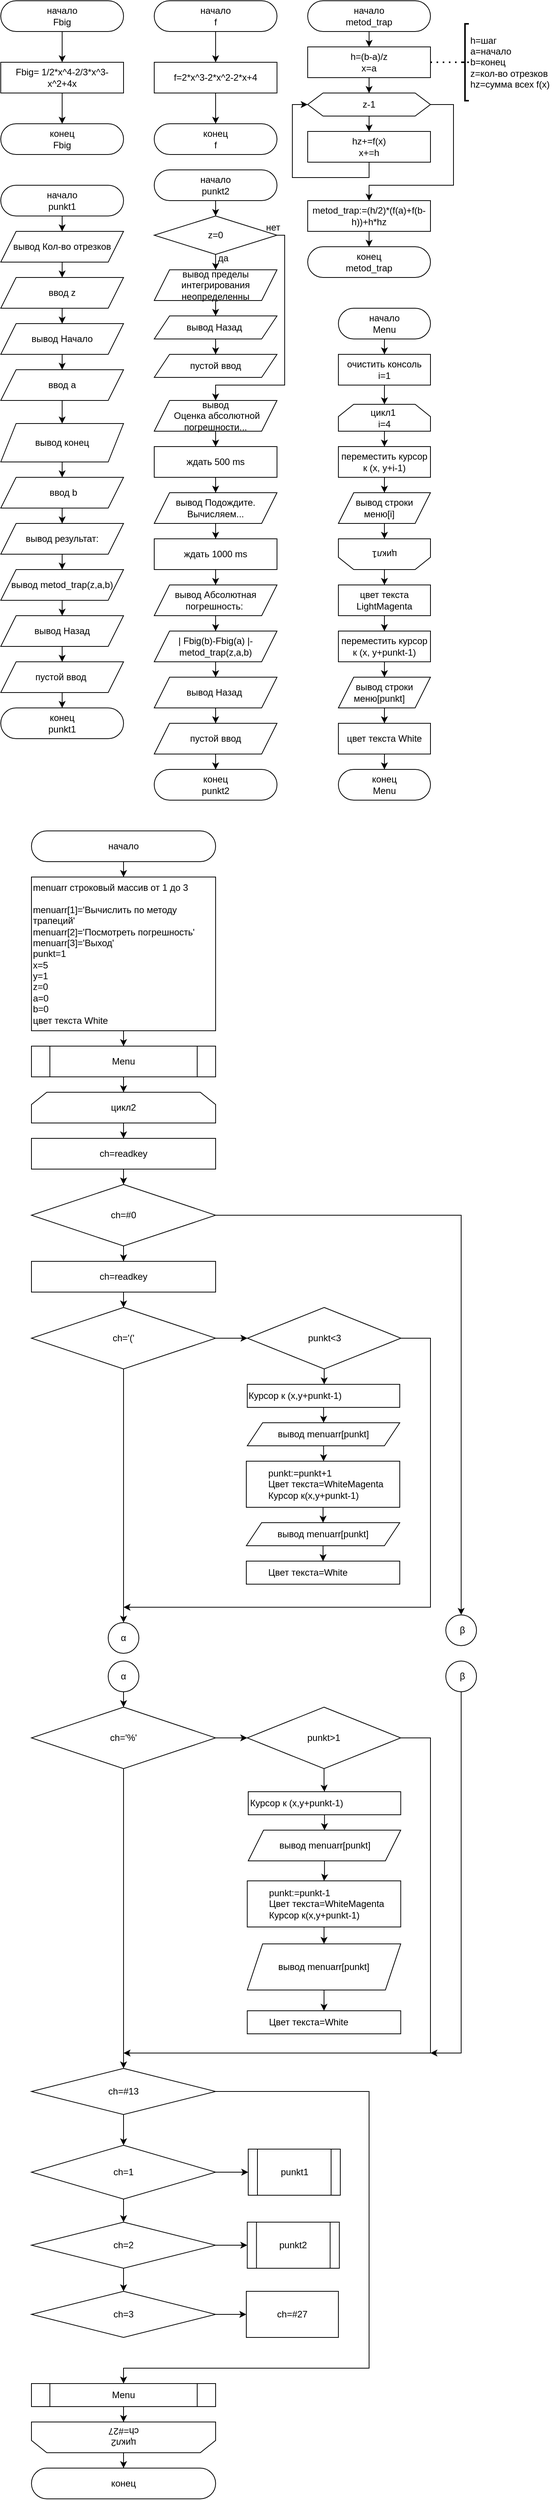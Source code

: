<mxfile version="22.1.9" type="device">
  <diagram id="5joPlITXoMRXsGrRt82s" name="Page-1">
    <mxGraphModel dx="1032" dy="501" grid="1" gridSize="10" guides="1" tooltips="1" connect="1" arrows="1" fold="1" page="1" pageScale="1" pageWidth="850" pageHeight="1100" math="0" shadow="0">
      <root>
        <mxCell id="0" />
        <mxCell id="1" parent="0" />
        <mxCell id="8xKwxqzBxXY3_iGgzqPq-1" value="конец&lt;br&gt;Fbig" style="rounded=1;whiteSpace=wrap;html=1;arcSize=50;" parent="1" vertex="1">
          <mxGeometry x="40" y="200" width="160" height="40" as="geometry" />
        </mxCell>
        <mxCell id="8xKwxqzBxXY3_iGgzqPq-7" style="edgeStyle=orthogonalEdgeStyle;rounded=0;orthogonalLoop=1;jettySize=auto;html=1;" parent="1" source="8xKwxqzBxXY3_iGgzqPq-2" target="8xKwxqzBxXY3_iGgzqPq-3" edge="1">
          <mxGeometry relative="1" as="geometry" />
        </mxCell>
        <mxCell id="8xKwxqzBxXY3_iGgzqPq-2" value="начало&lt;br&gt;Fbig" style="rounded=1;whiteSpace=wrap;html=1;arcSize=50;" parent="1" vertex="1">
          <mxGeometry x="40" y="40" width="160" height="40" as="geometry" />
        </mxCell>
        <mxCell id="8xKwxqzBxXY3_iGgzqPq-8" style="edgeStyle=orthogonalEdgeStyle;rounded=0;orthogonalLoop=1;jettySize=auto;html=1;" parent="1" source="8xKwxqzBxXY3_iGgzqPq-3" target="8xKwxqzBxXY3_iGgzqPq-1" edge="1">
          <mxGeometry relative="1" as="geometry" />
        </mxCell>
        <mxCell id="8xKwxqzBxXY3_iGgzqPq-3" value="Fbig= 1/2*х^4-2/3*x^3-x^2+4x" style="rounded=0;whiteSpace=wrap;html=1;" parent="1" vertex="1">
          <mxGeometry x="40" y="120" width="160" height="40" as="geometry" />
        </mxCell>
        <mxCell id="8xKwxqzBxXY3_iGgzqPq-4" value="конец&lt;br&gt;f" style="rounded=1;whiteSpace=wrap;html=1;arcSize=50;" parent="1" vertex="1">
          <mxGeometry x="240" y="200" width="160" height="40" as="geometry" />
        </mxCell>
        <mxCell id="8xKwxqzBxXY3_iGgzqPq-9" style="edgeStyle=orthogonalEdgeStyle;rounded=0;orthogonalLoop=1;jettySize=auto;html=1;" parent="1" source="8xKwxqzBxXY3_iGgzqPq-5" target="8xKwxqzBxXY3_iGgzqPq-6" edge="1">
          <mxGeometry relative="1" as="geometry" />
        </mxCell>
        <mxCell id="8xKwxqzBxXY3_iGgzqPq-5" value="начало&lt;br&gt;f" style="rounded=1;whiteSpace=wrap;html=1;arcSize=50;" parent="1" vertex="1">
          <mxGeometry x="240" y="40" width="160" height="40" as="geometry" />
        </mxCell>
        <mxCell id="8xKwxqzBxXY3_iGgzqPq-10" style="edgeStyle=orthogonalEdgeStyle;rounded=0;orthogonalLoop=1;jettySize=auto;html=1;" parent="1" source="8xKwxqzBxXY3_iGgzqPq-6" target="8xKwxqzBxXY3_iGgzqPq-4" edge="1">
          <mxGeometry relative="1" as="geometry" />
        </mxCell>
        <mxCell id="8xKwxqzBxXY3_iGgzqPq-6" value="f=2*x^3-2*x^2-2*x+4" style="rounded=0;whiteSpace=wrap;html=1;" parent="1" vertex="1">
          <mxGeometry x="240" y="120" width="160" height="40" as="geometry" />
        </mxCell>
        <mxCell id="8xKwxqzBxXY3_iGgzqPq-11" value="конец&lt;br&gt;metod_trap" style="rounded=1;whiteSpace=wrap;html=1;arcSize=50;" parent="1" vertex="1">
          <mxGeometry x="440" y="360" width="160" height="40" as="geometry" />
        </mxCell>
        <mxCell id="8xKwxqzBxXY3_iGgzqPq-26" style="edgeStyle=orthogonalEdgeStyle;rounded=0;orthogonalLoop=1;jettySize=auto;html=1;entryX=0.5;entryY=0;entryDx=0;entryDy=0;" parent="1" source="8xKwxqzBxXY3_iGgzqPq-13" target="8xKwxqzBxXY3_iGgzqPq-19" edge="1">
          <mxGeometry relative="1" as="geometry" />
        </mxCell>
        <mxCell id="8xKwxqzBxXY3_iGgzqPq-13" value="начало&lt;br&gt;metod_trap" style="rounded=1;whiteSpace=wrap;html=1;arcSize=50;" parent="1" vertex="1">
          <mxGeometry x="440" y="40" width="160" height="40" as="geometry" />
        </mxCell>
        <mxCell id="8xKwxqzBxXY3_iGgzqPq-24" style="edgeStyle=orthogonalEdgeStyle;rounded=0;orthogonalLoop=1;jettySize=auto;html=1;" parent="1" source="8xKwxqzBxXY3_iGgzqPq-16" target="8xKwxqzBxXY3_iGgzqPq-11" edge="1">
          <mxGeometry relative="1" as="geometry" />
        </mxCell>
        <mxCell id="8xKwxqzBxXY3_iGgzqPq-16" value="metod_trap:=(h/2)*(f(a)+f(b-h))+h*hz" style="rounded=0;whiteSpace=wrap;html=1;" parent="1" vertex="1">
          <mxGeometry x="440" y="300" width="160" height="40" as="geometry" />
        </mxCell>
        <mxCell id="8xKwxqzBxXY3_iGgzqPq-20" style="edgeStyle=orthogonalEdgeStyle;rounded=0;orthogonalLoop=1;jettySize=auto;html=1;entryX=0.5;entryY=0;entryDx=0;entryDy=0;" parent="1" source="8xKwxqzBxXY3_iGgzqPq-17" target="8xKwxqzBxXY3_iGgzqPq-18" edge="1">
          <mxGeometry relative="1" as="geometry" />
        </mxCell>
        <mxCell id="8xKwxqzBxXY3_iGgzqPq-17" value="z-1" style="shape=hexagon;perimeter=hexagonPerimeter2;whiteSpace=wrap;html=1;fixedSize=1;" parent="1" vertex="1">
          <mxGeometry x="440" y="160" width="160" height="30" as="geometry" />
        </mxCell>
        <mxCell id="8xKwxqzBxXY3_iGgzqPq-21" style="edgeStyle=orthogonalEdgeStyle;rounded=0;orthogonalLoop=1;jettySize=auto;html=1;exitX=0.5;exitY=1;exitDx=0;exitDy=0;entryX=0;entryY=0.5;entryDx=0;entryDy=0;" parent="1" source="8xKwxqzBxXY3_iGgzqPq-18" target="8xKwxqzBxXY3_iGgzqPq-17" edge="1">
          <mxGeometry relative="1" as="geometry">
            <mxPoint x="400" y="220" as="targetPoint" />
          </mxGeometry>
        </mxCell>
        <mxCell id="8xKwxqzBxXY3_iGgzqPq-18" value="&lt;div&gt;hz+=f(x)&lt;/div&gt;&lt;div&gt;&lt;span style=&quot;background-color: initial;&quot;&gt;x+=h&lt;/span&gt;&lt;/div&gt;" style="rounded=0;whiteSpace=wrap;html=1;" parent="1" vertex="1">
          <mxGeometry x="440" y="210" width="160" height="40" as="geometry" />
        </mxCell>
        <mxCell id="8xKwxqzBxXY3_iGgzqPq-25" style="edgeStyle=orthogonalEdgeStyle;rounded=0;orthogonalLoop=1;jettySize=auto;html=1;entryX=0.5;entryY=0;entryDx=0;entryDy=0;" parent="1" source="8xKwxqzBxXY3_iGgzqPq-19" target="8xKwxqzBxXY3_iGgzqPq-17" edge="1">
          <mxGeometry relative="1" as="geometry" />
        </mxCell>
        <mxCell id="8xKwxqzBxXY3_iGgzqPq-19" value="&lt;div&gt;h=(b-a)/z&lt;/div&gt;&lt;div&gt;&lt;span style=&quot;background-color: initial;&quot;&gt;x=a&lt;/span&gt;&lt;/div&gt;" style="rounded=0;whiteSpace=wrap;html=1;" parent="1" vertex="1">
          <mxGeometry x="440" y="100" width="160" height="40" as="geometry" />
        </mxCell>
        <mxCell id="8xKwxqzBxXY3_iGgzqPq-23" value="" style="endArrow=classic;html=1;rounded=0;exitX=1;exitY=0.5;exitDx=0;exitDy=0;entryX=0.5;entryY=0;entryDx=0;entryDy=0;" parent="1" source="8xKwxqzBxXY3_iGgzqPq-17" target="8xKwxqzBxXY3_iGgzqPq-16" edge="1">
          <mxGeometry width="50" height="50" relative="1" as="geometry">
            <mxPoint x="320" y="270" as="sourcePoint" />
            <mxPoint x="370" y="220" as="targetPoint" />
            <Array as="points">
              <mxPoint x="630" y="175" />
              <mxPoint x="630" y="280" />
              <mxPoint x="520" y="280" />
            </Array>
          </mxGeometry>
        </mxCell>
        <mxCell id="8xKwxqzBxXY3_iGgzqPq-27" value="" style="endArrow=none;dashed=1;html=1;dashPattern=1 3;strokeWidth=2;rounded=0;exitX=1;exitY=0.5;exitDx=0;exitDy=0;" parent="1" source="8xKwxqzBxXY3_iGgzqPq-28" edge="1">
          <mxGeometry width="50" height="50" relative="1" as="geometry">
            <mxPoint x="320" y="270" as="sourcePoint" />
            <mxPoint x="640" y="120" as="targetPoint" />
          </mxGeometry>
        </mxCell>
        <mxCell id="8xKwxqzBxXY3_iGgzqPq-29" value="" style="endArrow=none;dashed=1;html=1;dashPattern=1 3;strokeWidth=2;rounded=0;exitX=1;exitY=0.5;exitDx=0;exitDy=0;" parent="1" source="8xKwxqzBxXY3_iGgzqPq-19" edge="1">
          <mxGeometry width="50" height="50" relative="1" as="geometry">
            <mxPoint x="600" y="120" as="sourcePoint" />
            <mxPoint x="640" y="120" as="targetPoint" />
          </mxGeometry>
        </mxCell>
        <mxCell id="8xKwxqzBxXY3_iGgzqPq-28" value="" style="strokeWidth=2;html=1;shape=mxgraph.flowchart.annotation_2;align=left;labelPosition=right;pointerEvents=1;" parent="1" vertex="1">
          <mxGeometry x="640" y="70" width="10" height="100" as="geometry" />
        </mxCell>
        <mxCell id="8xKwxqzBxXY3_iGgzqPq-30" value="h=шаг&lt;br&gt;a=начало&lt;br&gt;b=конец&lt;br&gt;z=кол-во отрезков&lt;br&gt;hz=сумма всех f(x)" style="text;html=1;strokeColor=none;fillColor=none;align=left;verticalAlign=middle;whiteSpace=wrap;rounded=0;" parent="1" vertex="1">
          <mxGeometry x="650" y="70" width="110" height="100" as="geometry" />
        </mxCell>
        <mxCell id="8xKwxqzBxXY3_iGgzqPq-31" value="конец&lt;br&gt;punkt1" style="rounded=1;whiteSpace=wrap;html=1;arcSize=50;" parent="1" vertex="1">
          <mxGeometry x="40" y="960" width="160" height="40" as="geometry" />
        </mxCell>
        <mxCell id="8xKwxqzBxXY3_iGgzqPq-43" style="edgeStyle=orthogonalEdgeStyle;rounded=0;orthogonalLoop=1;jettySize=auto;html=1;entryX=0.5;entryY=0;entryDx=0;entryDy=0;" parent="1" source="8xKwxqzBxXY3_iGgzqPq-32" target="8xKwxqzBxXY3_iGgzqPq-38" edge="1">
          <mxGeometry relative="1" as="geometry" />
        </mxCell>
        <mxCell id="8xKwxqzBxXY3_iGgzqPq-32" value="начало&lt;br&gt;punkt1" style="rounded=1;whiteSpace=wrap;html=1;arcSize=50;" parent="1" vertex="1">
          <mxGeometry x="40" y="280" width="160" height="40" as="geometry" />
        </mxCell>
        <mxCell id="8xKwxqzBxXY3_iGgzqPq-49" style="edgeStyle=orthogonalEdgeStyle;rounded=0;orthogonalLoop=1;jettySize=auto;html=1;entryX=0.5;entryY=0;entryDx=0;entryDy=0;" parent="1" source="8xKwxqzBxXY3_iGgzqPq-33" target="8xKwxqzBxXY3_iGgzqPq-41" edge="1">
          <mxGeometry relative="1" as="geometry" />
        </mxCell>
        <mxCell id="8xKwxqzBxXY3_iGgzqPq-33" value="&amp;nbsp;ввод b" style="shape=parallelogram;perimeter=parallelogramPerimeter;whiteSpace=wrap;html=1;fixedSize=1;" parent="1" vertex="1">
          <mxGeometry x="40" y="660" width="160" height="40" as="geometry" />
        </mxCell>
        <mxCell id="8xKwxqzBxXY3_iGgzqPq-48" style="edgeStyle=orthogonalEdgeStyle;rounded=0;orthogonalLoop=1;jettySize=auto;html=1;" parent="1" source="8xKwxqzBxXY3_iGgzqPq-34" target="8xKwxqzBxXY3_iGgzqPq-33" edge="1">
          <mxGeometry relative="1" as="geometry" />
        </mxCell>
        <mxCell id="8xKwxqzBxXY3_iGgzqPq-34" value="вывод конец" style="shape=parallelogram;perimeter=parallelogramPerimeter;whiteSpace=wrap;html=1;fixedSize=1;" parent="1" vertex="1">
          <mxGeometry x="40" y="590" width="160" height="50" as="geometry" />
        </mxCell>
        <mxCell id="8xKwxqzBxXY3_iGgzqPq-47" style="edgeStyle=orthogonalEdgeStyle;rounded=0;orthogonalLoop=1;jettySize=auto;html=1;" parent="1" source="8xKwxqzBxXY3_iGgzqPq-35" target="8xKwxqzBxXY3_iGgzqPq-34" edge="1">
          <mxGeometry relative="1" as="geometry" />
        </mxCell>
        <mxCell id="8xKwxqzBxXY3_iGgzqPq-35" value="ввод а" style="shape=parallelogram;perimeter=parallelogramPerimeter;whiteSpace=wrap;html=1;fixedSize=1;" parent="1" vertex="1">
          <mxGeometry x="40" y="520" width="160" height="40" as="geometry" />
        </mxCell>
        <mxCell id="8xKwxqzBxXY3_iGgzqPq-46" style="edgeStyle=orthogonalEdgeStyle;rounded=0;orthogonalLoop=1;jettySize=auto;html=1;entryX=0.5;entryY=0;entryDx=0;entryDy=0;" parent="1" source="8xKwxqzBxXY3_iGgzqPq-36" target="8xKwxqzBxXY3_iGgzqPq-35" edge="1">
          <mxGeometry relative="1" as="geometry" />
        </mxCell>
        <mxCell id="8xKwxqzBxXY3_iGgzqPq-36" value="вывод Начало" style="shape=parallelogram;perimeter=parallelogramPerimeter;whiteSpace=wrap;html=1;fixedSize=1;" parent="1" vertex="1">
          <mxGeometry x="40" y="460" width="160" height="40" as="geometry" />
        </mxCell>
        <mxCell id="8xKwxqzBxXY3_iGgzqPq-45" style="edgeStyle=orthogonalEdgeStyle;rounded=0;orthogonalLoop=1;jettySize=auto;html=1;" parent="1" source="8xKwxqzBxXY3_iGgzqPq-37" target="8xKwxqzBxXY3_iGgzqPq-36" edge="1">
          <mxGeometry relative="1" as="geometry" />
        </mxCell>
        <mxCell id="8xKwxqzBxXY3_iGgzqPq-37" value="ввод z" style="shape=parallelogram;perimeter=parallelogramPerimeter;whiteSpace=wrap;html=1;fixedSize=1;" parent="1" vertex="1">
          <mxGeometry x="40" y="400" width="160" height="40" as="geometry" />
        </mxCell>
        <mxCell id="8xKwxqzBxXY3_iGgzqPq-44" style="edgeStyle=orthogonalEdgeStyle;rounded=0;orthogonalLoop=1;jettySize=auto;html=1;" parent="1" source="8xKwxqzBxXY3_iGgzqPq-38" target="8xKwxqzBxXY3_iGgzqPq-37" edge="1">
          <mxGeometry relative="1" as="geometry" />
        </mxCell>
        <mxCell id="8xKwxqzBxXY3_iGgzqPq-38" value="вывод Кол-во отрезков" style="shape=parallelogram;perimeter=parallelogramPerimeter;whiteSpace=wrap;html=1;fixedSize=1;" parent="1" vertex="1">
          <mxGeometry x="40" y="340" width="160" height="40" as="geometry" />
        </mxCell>
        <mxCell id="8xKwxqzBxXY3_iGgzqPq-52" style="edgeStyle=orthogonalEdgeStyle;rounded=0;orthogonalLoop=1;jettySize=auto;html=1;" parent="1" source="8xKwxqzBxXY3_iGgzqPq-39" target="8xKwxqzBxXY3_iGgzqPq-42" edge="1">
          <mxGeometry relative="1" as="geometry" />
        </mxCell>
        <mxCell id="8xKwxqzBxXY3_iGgzqPq-39" value="вывод Назад" style="shape=parallelogram;perimeter=parallelogramPerimeter;whiteSpace=wrap;html=1;fixedSize=1;" parent="1" vertex="1">
          <mxGeometry x="40" y="840" width="160" height="40" as="geometry" />
        </mxCell>
        <mxCell id="8xKwxqzBxXY3_iGgzqPq-51" style="edgeStyle=orthogonalEdgeStyle;rounded=0;orthogonalLoop=1;jettySize=auto;html=1;entryX=0.5;entryY=0;entryDx=0;entryDy=0;" parent="1" source="8xKwxqzBxXY3_iGgzqPq-40" target="8xKwxqzBxXY3_iGgzqPq-39" edge="1">
          <mxGeometry relative="1" as="geometry" />
        </mxCell>
        <mxCell id="8xKwxqzBxXY3_iGgzqPq-40" value="вывод metod_trap(z,a,b)" style="shape=parallelogram;perimeter=parallelogramPerimeter;whiteSpace=wrap;html=1;fixedSize=1;" parent="1" vertex="1">
          <mxGeometry x="40" y="780" width="160" height="40" as="geometry" />
        </mxCell>
        <mxCell id="8xKwxqzBxXY3_iGgzqPq-50" style="edgeStyle=orthogonalEdgeStyle;rounded=0;orthogonalLoop=1;jettySize=auto;html=1;entryX=0.5;entryY=0;entryDx=0;entryDy=0;" parent="1" source="8xKwxqzBxXY3_iGgzqPq-41" target="8xKwxqzBxXY3_iGgzqPq-40" edge="1">
          <mxGeometry relative="1" as="geometry" />
        </mxCell>
        <mxCell id="8xKwxqzBxXY3_iGgzqPq-41" value="вывод результат:" style="shape=parallelogram;perimeter=parallelogramPerimeter;whiteSpace=wrap;html=1;fixedSize=1;" parent="1" vertex="1">
          <mxGeometry x="40" y="720" width="160" height="40" as="geometry" />
        </mxCell>
        <mxCell id="8xKwxqzBxXY3_iGgzqPq-53" style="edgeStyle=orthogonalEdgeStyle;rounded=0;orthogonalLoop=1;jettySize=auto;html=1;" parent="1" source="8xKwxqzBxXY3_iGgzqPq-42" target="8xKwxqzBxXY3_iGgzqPq-31" edge="1">
          <mxGeometry relative="1" as="geometry" />
        </mxCell>
        <mxCell id="8xKwxqzBxXY3_iGgzqPq-42" value="пустой ввод&amp;nbsp;" style="shape=parallelogram;perimeter=parallelogramPerimeter;whiteSpace=wrap;html=1;fixedSize=1;" parent="1" vertex="1">
          <mxGeometry x="40" y="900" width="160" height="40" as="geometry" />
        </mxCell>
        <mxCell id="8xKwxqzBxXY3_iGgzqPq-54" value="конец&lt;br&gt;punkt2" style="rounded=1;whiteSpace=wrap;html=1;arcSize=50;" parent="1" vertex="1">
          <mxGeometry x="240" y="1040" width="160" height="40" as="geometry" />
        </mxCell>
        <mxCell id="8xKwxqzBxXY3_iGgzqPq-88" style="edgeStyle=orthogonalEdgeStyle;rounded=0;orthogonalLoop=1;jettySize=auto;html=1;entryX=0.5;entryY=0;entryDx=0;entryDy=0;" parent="1" source="8xKwxqzBxXY3_iGgzqPq-56" target="8xKwxqzBxXY3_iGgzqPq-77" edge="1">
          <mxGeometry relative="1" as="geometry" />
        </mxCell>
        <mxCell id="8xKwxqzBxXY3_iGgzqPq-56" value="начало&lt;br&gt;punkt2" style="rounded=1;whiteSpace=wrap;html=1;arcSize=50;" parent="1" vertex="1">
          <mxGeometry x="240" y="260" width="160" height="40" as="geometry" />
        </mxCell>
        <mxCell id="8xKwxqzBxXY3_iGgzqPq-89" style="edgeStyle=orthogonalEdgeStyle;rounded=0;orthogonalLoop=1;jettySize=auto;html=1;" parent="1" source="8xKwxqzBxXY3_iGgzqPq-77" target="8xKwxqzBxXY3_iGgzqPq-78" edge="1">
          <mxGeometry relative="1" as="geometry" />
        </mxCell>
        <mxCell id="8xKwxqzBxXY3_iGgzqPq-77" value="z=0" style="rhombus;whiteSpace=wrap;html=1;" parent="1" vertex="1">
          <mxGeometry x="240" y="320" width="160" height="50" as="geometry" />
        </mxCell>
        <mxCell id="8xKwxqzBxXY3_iGgzqPq-111" style="edgeStyle=orthogonalEdgeStyle;rounded=0;orthogonalLoop=1;jettySize=auto;html=1;entryX=0.5;entryY=0;entryDx=0;entryDy=0;" parent="1" source="8xKwxqzBxXY3_iGgzqPq-78" target="8xKwxqzBxXY3_iGgzqPq-109" edge="1">
          <mxGeometry relative="1" as="geometry" />
        </mxCell>
        <mxCell id="8xKwxqzBxXY3_iGgzqPq-78" value="вывод пределы интегрирования неопределенны" style="shape=parallelogram;perimeter=parallelogramPerimeter;whiteSpace=wrap;html=1;fixedSize=1;" parent="1" vertex="1">
          <mxGeometry x="240" y="390" width="160" height="40" as="geometry" />
        </mxCell>
        <mxCell id="8xKwxqzBxXY3_iGgzqPq-92" value="" style="edgeStyle=orthogonalEdgeStyle;rounded=0;orthogonalLoop=1;jettySize=auto;html=1;" parent="1" source="8xKwxqzBxXY3_iGgzqPq-79" target="8xKwxqzBxXY3_iGgzqPq-82" edge="1">
          <mxGeometry relative="1" as="geometry" />
        </mxCell>
        <mxCell id="8xKwxqzBxXY3_iGgzqPq-79" value="ждать 500 ms" style="rounded=0;whiteSpace=wrap;html=1;" parent="1" vertex="1">
          <mxGeometry x="240" y="620" width="160" height="40" as="geometry" />
        </mxCell>
        <mxCell id="8xKwxqzBxXY3_iGgzqPq-91" style="edgeStyle=orthogonalEdgeStyle;rounded=0;orthogonalLoop=1;jettySize=auto;html=1;entryX=0.5;entryY=0;entryDx=0;entryDy=0;" parent="1" source="8xKwxqzBxXY3_iGgzqPq-80" target="8xKwxqzBxXY3_iGgzqPq-79" edge="1">
          <mxGeometry relative="1" as="geometry" />
        </mxCell>
        <mxCell id="8xKwxqzBxXY3_iGgzqPq-80" value="вывод&lt;br&gt;&amp;nbsp;Оценка абсолютной погрешности..." style="shape=parallelogram;perimeter=parallelogramPerimeter;whiteSpace=wrap;html=1;fixedSize=1;" parent="1" vertex="1">
          <mxGeometry x="240" y="560" width="160" height="40" as="geometry" />
        </mxCell>
        <mxCell id="8xKwxqzBxXY3_iGgzqPq-94" value="" style="edgeStyle=orthogonalEdgeStyle;rounded=0;orthogonalLoop=1;jettySize=auto;html=1;" parent="1" source="8xKwxqzBxXY3_iGgzqPq-81" target="8xKwxqzBxXY3_iGgzqPq-83" edge="1">
          <mxGeometry relative="1" as="geometry" />
        </mxCell>
        <mxCell id="8xKwxqzBxXY3_iGgzqPq-81" value="ждать 1000 ms" style="rounded=0;whiteSpace=wrap;html=1;" parent="1" vertex="1">
          <mxGeometry x="240" y="740" width="160" height="40" as="geometry" />
        </mxCell>
        <mxCell id="8xKwxqzBxXY3_iGgzqPq-93" style="edgeStyle=orthogonalEdgeStyle;rounded=0;orthogonalLoop=1;jettySize=auto;html=1;" parent="1" source="8xKwxqzBxXY3_iGgzqPq-82" target="8xKwxqzBxXY3_iGgzqPq-81" edge="1">
          <mxGeometry relative="1" as="geometry" />
        </mxCell>
        <mxCell id="8xKwxqzBxXY3_iGgzqPq-82" value="вывод Подождите. Вычисляем..." style="shape=parallelogram;perimeter=parallelogramPerimeter;whiteSpace=wrap;html=1;fixedSize=1;" parent="1" vertex="1">
          <mxGeometry x="240" y="680" width="160" height="40" as="geometry" />
        </mxCell>
        <mxCell id="8xKwxqzBxXY3_iGgzqPq-95" style="edgeStyle=orthogonalEdgeStyle;rounded=0;orthogonalLoop=1;jettySize=auto;html=1;" parent="1" source="8xKwxqzBxXY3_iGgzqPq-83" target="8xKwxqzBxXY3_iGgzqPq-84" edge="1">
          <mxGeometry relative="1" as="geometry" />
        </mxCell>
        <mxCell id="8xKwxqzBxXY3_iGgzqPq-83" value="вывод Абсолютная погрешность:&amp;nbsp;" style="shape=parallelogram;perimeter=parallelogramPerimeter;whiteSpace=wrap;html=1;fixedSize=1;" parent="1" vertex="1">
          <mxGeometry x="240" y="800" width="160" height="40" as="geometry" />
        </mxCell>
        <mxCell id="8xKwxqzBxXY3_iGgzqPq-96" value="" style="edgeStyle=orthogonalEdgeStyle;rounded=0;orthogonalLoop=1;jettySize=auto;html=1;" parent="1" source="8xKwxqzBxXY3_iGgzqPq-84" target="8xKwxqzBxXY3_iGgzqPq-85" edge="1">
          <mxGeometry relative="1" as="geometry" />
        </mxCell>
        <mxCell id="8xKwxqzBxXY3_iGgzqPq-84" value="| Fbig(b)-Fbig(a) |-metod_trap(z,a,b)" style="shape=parallelogram;perimeter=parallelogramPerimeter;whiteSpace=wrap;html=1;fixedSize=1;" parent="1" vertex="1">
          <mxGeometry x="240" y="860" width="160" height="40" as="geometry" />
        </mxCell>
        <mxCell id="8xKwxqzBxXY3_iGgzqPq-97" value="" style="edgeStyle=orthogonalEdgeStyle;rounded=0;orthogonalLoop=1;jettySize=auto;html=1;" parent="1" source="8xKwxqzBxXY3_iGgzqPq-85" target="8xKwxqzBxXY3_iGgzqPq-87" edge="1">
          <mxGeometry relative="1" as="geometry" />
        </mxCell>
        <mxCell id="8xKwxqzBxXY3_iGgzqPq-85" value="вывод Назад&amp;nbsp;" style="shape=parallelogram;perimeter=parallelogramPerimeter;whiteSpace=wrap;html=1;fixedSize=1;" parent="1" vertex="1">
          <mxGeometry x="240" y="920" width="160" height="40" as="geometry" />
        </mxCell>
        <mxCell id="8xKwxqzBxXY3_iGgzqPq-98" value="" style="edgeStyle=orthogonalEdgeStyle;rounded=0;orthogonalLoop=1;jettySize=auto;html=1;" parent="1" source="8xKwxqzBxXY3_iGgzqPq-87" target="8xKwxqzBxXY3_iGgzqPq-54" edge="1">
          <mxGeometry relative="1" as="geometry" />
        </mxCell>
        <mxCell id="8xKwxqzBxXY3_iGgzqPq-87" value="пустой ввод" style="shape=parallelogram;perimeter=parallelogramPerimeter;whiteSpace=wrap;html=1;fixedSize=1;" parent="1" vertex="1">
          <mxGeometry x="240" y="980" width="160" height="40" as="geometry" />
        </mxCell>
        <mxCell id="8xKwxqzBxXY3_iGgzqPq-99" value="" style="endArrow=classic;html=1;rounded=0;exitX=1;exitY=0.5;exitDx=0;exitDy=0;entryX=0.5;entryY=0;entryDx=0;entryDy=0;" parent="1" source="8xKwxqzBxXY3_iGgzqPq-77" target="8xKwxqzBxXY3_iGgzqPq-80" edge="1">
          <mxGeometry width="50" height="50" relative="1" as="geometry">
            <mxPoint x="390" y="460" as="sourcePoint" />
            <mxPoint x="440" y="410" as="targetPoint" />
            <Array as="points">
              <mxPoint x="410" y="345" />
              <mxPoint x="410" y="540" />
              <mxPoint x="320" y="540" />
            </Array>
          </mxGeometry>
        </mxCell>
        <mxCell id="8xKwxqzBxXY3_iGgzqPq-100" value="нет" style="text;html=1;strokeColor=none;fillColor=none;align=center;verticalAlign=middle;whiteSpace=wrap;rounded=0;" parent="1" vertex="1">
          <mxGeometry x="365" y="320" width="60" height="30" as="geometry" />
        </mxCell>
        <mxCell id="8xKwxqzBxXY3_iGgzqPq-101" value="да" style="text;html=1;strokeColor=none;fillColor=none;align=center;verticalAlign=middle;whiteSpace=wrap;rounded=0;" parent="1" vertex="1">
          <mxGeometry x="300" y="360" width="60" height="30" as="geometry" />
        </mxCell>
        <mxCell id="8xKwxqzBxXY3_iGgzqPq-103" value="конец&lt;br&gt;Menu" style="rounded=1;whiteSpace=wrap;html=1;arcSize=50;" parent="1" vertex="1">
          <mxGeometry x="480" y="1040" width="120" height="40" as="geometry" />
        </mxCell>
        <mxCell id="8xKwxqzBxXY3_iGgzqPq-121" value="" style="edgeStyle=orthogonalEdgeStyle;rounded=0;orthogonalLoop=1;jettySize=auto;html=1;" parent="1" source="8xKwxqzBxXY3_iGgzqPq-104" target="8xKwxqzBxXY3_iGgzqPq-105" edge="1">
          <mxGeometry relative="1" as="geometry" />
        </mxCell>
        <mxCell id="8xKwxqzBxXY3_iGgzqPq-104" value="начало&lt;br&gt;Menu" style="rounded=1;whiteSpace=wrap;html=1;arcSize=50;" parent="1" vertex="1">
          <mxGeometry x="480" y="440" width="120" height="40" as="geometry" />
        </mxCell>
        <mxCell id="8xKwxqzBxXY3_iGgzqPq-122" value="" style="edgeStyle=orthogonalEdgeStyle;rounded=0;orthogonalLoop=1;jettySize=auto;html=1;" parent="1" source="8xKwxqzBxXY3_iGgzqPq-105" target="8xKwxqzBxXY3_iGgzqPq-107" edge="1">
          <mxGeometry relative="1" as="geometry" />
        </mxCell>
        <mxCell id="8xKwxqzBxXY3_iGgzqPq-105" value="очистить консоль&lt;br&gt;i=1" style="rounded=0;whiteSpace=wrap;html=1;" parent="1" vertex="1">
          <mxGeometry x="480" y="500" width="120" height="40" as="geometry" />
        </mxCell>
        <mxCell id="8xKwxqzBxXY3_iGgzqPq-126" value="" style="edgeStyle=orthogonalEdgeStyle;rounded=0;orthogonalLoop=1;jettySize=auto;html=1;" parent="1" source="8xKwxqzBxXY3_iGgzqPq-106" target="8xKwxqzBxXY3_iGgzqPq-115" edge="1">
          <mxGeometry relative="1" as="geometry" />
        </mxCell>
        <mxCell id="8xKwxqzBxXY3_iGgzqPq-106" value="цикл1" style="shape=loopLimit;whiteSpace=wrap;html=1;rotation=-180;" parent="1" vertex="1">
          <mxGeometry x="480" y="740" width="120" height="40" as="geometry" />
        </mxCell>
        <mxCell id="8xKwxqzBxXY3_iGgzqPq-123" value="" style="edgeStyle=orthogonalEdgeStyle;rounded=0;orthogonalLoop=1;jettySize=auto;html=1;" parent="1" source="8xKwxqzBxXY3_iGgzqPq-107" target="8xKwxqzBxXY3_iGgzqPq-113" edge="1">
          <mxGeometry relative="1" as="geometry" />
        </mxCell>
        <mxCell id="8xKwxqzBxXY3_iGgzqPq-107" value="цикл1&amp;nbsp;&lt;br&gt;i=4" style="shape=loopLimit;whiteSpace=wrap;html=1;" parent="1" vertex="1">
          <mxGeometry x="480" y="565" width="120" height="35" as="geometry" />
        </mxCell>
        <mxCell id="8xKwxqzBxXY3_iGgzqPq-108" value="" style="edgeStyle=orthogonalEdgeStyle;rounded=0;orthogonalLoop=1;jettySize=auto;html=1;" parent="1" source="8xKwxqzBxXY3_iGgzqPq-109" target="8xKwxqzBxXY3_iGgzqPq-110" edge="1">
          <mxGeometry relative="1" as="geometry" />
        </mxCell>
        <mxCell id="8xKwxqzBxXY3_iGgzqPq-109" value="вывод Назад&amp;nbsp;" style="shape=parallelogram;perimeter=parallelogramPerimeter;whiteSpace=wrap;html=1;fixedSize=1;" parent="1" vertex="1">
          <mxGeometry x="240" y="450" width="160" height="30" as="geometry" />
        </mxCell>
        <mxCell id="8xKwxqzBxXY3_iGgzqPq-110" value="пустой ввод" style="shape=parallelogram;perimeter=parallelogramPerimeter;whiteSpace=wrap;html=1;fixedSize=1;" parent="1" vertex="1">
          <mxGeometry x="240" y="500" width="160" height="30" as="geometry" />
        </mxCell>
        <mxCell id="8xKwxqzBxXY3_iGgzqPq-124" value="" style="edgeStyle=orthogonalEdgeStyle;rounded=0;orthogonalLoop=1;jettySize=auto;html=1;" parent="1" source="8xKwxqzBxXY3_iGgzqPq-113" target="8xKwxqzBxXY3_iGgzqPq-114" edge="1">
          <mxGeometry relative="1" as="geometry" />
        </mxCell>
        <mxCell id="8xKwxqzBxXY3_iGgzqPq-113" value="переместить курсор к (x, y+i-1)" style="rounded=0;whiteSpace=wrap;html=1;" parent="1" vertex="1">
          <mxGeometry x="480" y="620" width="120" height="40" as="geometry" />
        </mxCell>
        <mxCell id="8xKwxqzBxXY3_iGgzqPq-125" value="" style="edgeStyle=orthogonalEdgeStyle;rounded=0;orthogonalLoop=1;jettySize=auto;html=1;" parent="1" source="8xKwxqzBxXY3_iGgzqPq-114" target="8xKwxqzBxXY3_iGgzqPq-106" edge="1">
          <mxGeometry relative="1" as="geometry" />
        </mxCell>
        <mxCell id="8xKwxqzBxXY3_iGgzqPq-114" value="вывод строки меню[i]&lt;span style=&quot;white-space: pre;&quot;&gt;&#x9;&lt;/span&gt;" style="shape=parallelogram;perimeter=parallelogramPerimeter;whiteSpace=wrap;html=1;fixedSize=1;" parent="1" vertex="1">
          <mxGeometry x="480" y="680" width="120" height="40" as="geometry" />
        </mxCell>
        <mxCell id="8xKwxqzBxXY3_iGgzqPq-127" value="" style="edgeStyle=orthogonalEdgeStyle;rounded=0;orthogonalLoop=1;jettySize=auto;html=1;" parent="1" source="8xKwxqzBxXY3_iGgzqPq-115" target="8xKwxqzBxXY3_iGgzqPq-116" edge="1">
          <mxGeometry relative="1" as="geometry" />
        </mxCell>
        <mxCell id="8xKwxqzBxXY3_iGgzqPq-115" value="цвет текста LightMagenta" style="rounded=0;whiteSpace=wrap;html=1;" parent="1" vertex="1">
          <mxGeometry x="480" y="800" width="120" height="40" as="geometry" />
        </mxCell>
        <mxCell id="8xKwxqzBxXY3_iGgzqPq-128" value="" style="edgeStyle=orthogonalEdgeStyle;rounded=0;orthogonalLoop=1;jettySize=auto;html=1;" parent="1" source="8xKwxqzBxXY3_iGgzqPq-116" target="8xKwxqzBxXY3_iGgzqPq-119" edge="1">
          <mxGeometry relative="1" as="geometry" />
        </mxCell>
        <mxCell id="8xKwxqzBxXY3_iGgzqPq-116" value="переместить курсор к (x, y+punkt-1)" style="rounded=0;whiteSpace=wrap;html=1;" parent="1" vertex="1">
          <mxGeometry x="480" y="860" width="120" height="40" as="geometry" />
        </mxCell>
        <mxCell id="8xKwxqzBxXY3_iGgzqPq-129" value="" style="edgeStyle=orthogonalEdgeStyle;rounded=0;orthogonalLoop=1;jettySize=auto;html=1;" parent="1" source="8xKwxqzBxXY3_iGgzqPq-119" target="8xKwxqzBxXY3_iGgzqPq-120" edge="1">
          <mxGeometry relative="1" as="geometry" />
        </mxCell>
        <mxCell id="8xKwxqzBxXY3_iGgzqPq-119" value="вывод строки меню[punkt]&lt;span style=&quot;white-space: pre;&quot;&gt;&#x9;&lt;/span&gt;" style="shape=parallelogram;perimeter=parallelogramPerimeter;whiteSpace=wrap;html=1;fixedSize=1;" parent="1" vertex="1">
          <mxGeometry x="480" y="920" width="120" height="40" as="geometry" />
        </mxCell>
        <mxCell id="8xKwxqzBxXY3_iGgzqPq-130" value="" style="edgeStyle=orthogonalEdgeStyle;rounded=0;orthogonalLoop=1;jettySize=auto;html=1;" parent="1" source="8xKwxqzBxXY3_iGgzqPq-120" target="8xKwxqzBxXY3_iGgzqPq-103" edge="1">
          <mxGeometry relative="1" as="geometry" />
        </mxCell>
        <mxCell id="8xKwxqzBxXY3_iGgzqPq-120" value="цвет текста White" style="rounded=0;whiteSpace=wrap;html=1;" parent="1" vertex="1">
          <mxGeometry x="480" y="980" width="120" height="40" as="geometry" />
        </mxCell>
        <mxCell id="8xKwxqzBxXY3_iGgzqPq-131" value="конец" style="rounded=1;whiteSpace=wrap;html=1;arcSize=50;" parent="1" vertex="1">
          <mxGeometry x="80" y="3250" width="240" height="40" as="geometry" />
        </mxCell>
        <mxCell id="Sox_c2wU3jYxKrAB4J0s-28" value="" style="edgeStyle=orthogonalEdgeStyle;rounded=0;orthogonalLoop=1;jettySize=auto;html=1;" edge="1" parent="1" source="8xKwxqzBxXY3_iGgzqPq-132" target="8xKwxqzBxXY3_iGgzqPq-133">
          <mxGeometry relative="1" as="geometry" />
        </mxCell>
        <mxCell id="8xKwxqzBxXY3_iGgzqPq-132" value="начало" style="rounded=1;whiteSpace=wrap;html=1;arcSize=50;" parent="1" vertex="1">
          <mxGeometry x="80" y="1120" width="240" height="40" as="geometry" />
        </mxCell>
        <mxCell id="Sox_c2wU3jYxKrAB4J0s-29" value="" style="edgeStyle=orthogonalEdgeStyle;rounded=0;orthogonalLoop=1;jettySize=auto;html=1;" edge="1" parent="1" source="8xKwxqzBxXY3_iGgzqPq-133" target="8xKwxqzBxXY3_iGgzqPq-134">
          <mxGeometry relative="1" as="geometry" />
        </mxCell>
        <mxCell id="8xKwxqzBxXY3_iGgzqPq-133" value="menuarr строковый массив от 1 до 3&lt;br&gt;&lt;br&gt;&lt;div&gt;menuarr[1]=&#39;Вычислить по методу трапеций&#39;&lt;/div&gt;&lt;div&gt;menuarr[2]=&#39;Посмотреть погрешность&#39;&lt;/div&gt;&lt;div&gt;menuarr[3]=&#39;Выход&#39;&lt;/div&gt;&lt;div&gt;punkt=1&lt;/div&gt;&lt;div&gt;x=5&amp;nbsp;&lt;/div&gt;&lt;div&gt;y=1&lt;/div&gt;&lt;div&gt;z=0&lt;/div&gt;&lt;div&gt;a=0&lt;/div&gt;&lt;div&gt;b=0&lt;/div&gt;&lt;div&gt;цвет текста White&lt;/div&gt;" style="rounded=0;whiteSpace=wrap;html=1;align=left;" parent="1" vertex="1">
          <mxGeometry x="80" y="1180" width="240" height="200" as="geometry" />
        </mxCell>
        <mxCell id="Sox_c2wU3jYxKrAB4J0s-30" value="" style="edgeStyle=orthogonalEdgeStyle;rounded=0;orthogonalLoop=1;jettySize=auto;html=1;" edge="1" parent="1" source="8xKwxqzBxXY3_iGgzqPq-134" target="8xKwxqzBxXY3_iGgzqPq-136">
          <mxGeometry relative="1" as="geometry" />
        </mxCell>
        <mxCell id="8xKwxqzBxXY3_iGgzqPq-134" value="Menu" style="shape=process;whiteSpace=wrap;html=1;backgroundOutline=1;" parent="1" vertex="1">
          <mxGeometry x="80" y="1400" width="240" height="40" as="geometry" />
        </mxCell>
        <mxCell id="Sox_c2wU3jYxKrAB4J0s-31" value="" style="edgeStyle=orthogonalEdgeStyle;rounded=0;orthogonalLoop=1;jettySize=auto;html=1;" edge="1" parent="1" source="8xKwxqzBxXY3_iGgzqPq-136" target="8xKwxqzBxXY3_iGgzqPq-138">
          <mxGeometry relative="1" as="geometry" />
        </mxCell>
        <mxCell id="8xKwxqzBxXY3_iGgzqPq-136" value="цикл2" style="shape=loopLimit;whiteSpace=wrap;html=1;" parent="1" vertex="1">
          <mxGeometry x="80" y="1460" width="240" height="40" as="geometry" />
        </mxCell>
        <mxCell id="Sox_c2wU3jYxKrAB4J0s-88" value="" style="edgeStyle=orthogonalEdgeStyle;rounded=0;orthogonalLoop=1;jettySize=auto;html=1;" edge="1" parent="1" source="8xKwxqzBxXY3_iGgzqPq-137" target="8xKwxqzBxXY3_iGgzqPq-131">
          <mxGeometry relative="1" as="geometry" />
        </mxCell>
        <mxCell id="8xKwxqzBxXY3_iGgzqPq-137" value="цикл2&lt;br&gt;ch=#27" style="shape=loopLimit;whiteSpace=wrap;html=1;rotation=-180;" parent="1" vertex="1">
          <mxGeometry x="80" y="3190" width="240" height="40" as="geometry" />
        </mxCell>
        <mxCell id="Sox_c2wU3jYxKrAB4J0s-32" value="" style="edgeStyle=orthogonalEdgeStyle;rounded=0;orthogonalLoop=1;jettySize=auto;html=1;" edge="1" parent="1" source="8xKwxqzBxXY3_iGgzqPq-138" target="8xKwxqzBxXY3_iGgzqPq-139">
          <mxGeometry relative="1" as="geometry" />
        </mxCell>
        <mxCell id="8xKwxqzBxXY3_iGgzqPq-138" value="ch=readkey" style="rounded=0;whiteSpace=wrap;html=1;" parent="1" vertex="1">
          <mxGeometry x="80" y="1520" width="240" height="40" as="geometry" />
        </mxCell>
        <mxCell id="Sox_c2wU3jYxKrAB4J0s-33" value="" style="edgeStyle=orthogonalEdgeStyle;rounded=0;orthogonalLoop=1;jettySize=auto;html=1;" edge="1" parent="1" source="8xKwxqzBxXY3_iGgzqPq-139" target="8xKwxqzBxXY3_iGgzqPq-140">
          <mxGeometry relative="1" as="geometry" />
        </mxCell>
        <mxCell id="8xKwxqzBxXY3_iGgzqPq-139" value="ch=#0" style="rhombus;whiteSpace=wrap;html=1;" parent="1" vertex="1">
          <mxGeometry x="80" y="1580" width="240" height="80" as="geometry" />
        </mxCell>
        <mxCell id="Sox_c2wU3jYxKrAB4J0s-34" value="" style="edgeStyle=orthogonalEdgeStyle;rounded=0;orthogonalLoop=1;jettySize=auto;html=1;" edge="1" parent="1" source="8xKwxqzBxXY3_iGgzqPq-140" target="Sox_c2wU3jYxKrAB4J0s-1">
          <mxGeometry relative="1" as="geometry" />
        </mxCell>
        <mxCell id="8xKwxqzBxXY3_iGgzqPq-140" value="ch=readkey" style="rounded=0;whiteSpace=wrap;html=1;" parent="1" vertex="1">
          <mxGeometry x="80" y="1680" width="240" height="40" as="geometry" />
        </mxCell>
        <mxCell id="Sox_c2wU3jYxKrAB4J0s-48" value="" style="edgeStyle=orthogonalEdgeStyle;rounded=0;orthogonalLoop=1;jettySize=auto;html=1;" edge="1" parent="1" source="Sox_c2wU3jYxKrAB4J0s-1" target="Sox_c2wU3jYxKrAB4J0s-5">
          <mxGeometry relative="1" as="geometry" />
        </mxCell>
        <mxCell id="Sox_c2wU3jYxKrAB4J0s-1" value="ch=&#39;(&#39;" style="rhombus;whiteSpace=wrap;html=1;" vertex="1" parent="1">
          <mxGeometry x="80" y="1740" width="240" height="80" as="geometry" />
        </mxCell>
        <mxCell id="Sox_c2wU3jYxKrAB4J0s-15" style="edgeStyle=orthogonalEdgeStyle;rounded=0;orthogonalLoop=1;jettySize=auto;html=1;entryX=0.5;entryY=0;entryDx=0;entryDy=0;" edge="1" parent="1" source="Sox_c2wU3jYxKrAB4J0s-2" target="Sox_c2wU3jYxKrAB4J0s-7">
          <mxGeometry relative="1" as="geometry" />
        </mxCell>
        <mxCell id="Sox_c2wU3jYxKrAB4J0s-2" value="&lt;div&gt;&lt;span style=&quot;background-color: initial;&quot;&gt;&amp;nbsp; &amp;nbsp; &amp;nbsp; &amp;nbsp; punkt:=punkt+1&lt;/span&gt;&lt;br&gt;&lt;/div&gt;&lt;div&gt;&amp;nbsp; &amp;nbsp; &amp;nbsp; &amp;nbsp; Цвет текста=WhiteMagenta&lt;/div&gt;&lt;div&gt;&amp;nbsp; &amp;nbsp; &amp;nbsp; &amp;nbsp; Курсор к(x,y+punkt-1)&lt;/div&gt;" style="rounded=0;whiteSpace=wrap;html=1;align=left;" vertex="1" parent="1">
          <mxGeometry x="360" y="1940" width="200" height="60" as="geometry" />
        </mxCell>
        <mxCell id="Sox_c2wU3jYxKrAB4J0s-47" value="" style="edgeStyle=orthogonalEdgeStyle;rounded=0;orthogonalLoop=1;jettySize=auto;html=1;" edge="1" parent="1" source="Sox_c2wU3jYxKrAB4J0s-3" target="Sox_c2wU3jYxKrAB4J0s-38">
          <mxGeometry relative="1" as="geometry" />
        </mxCell>
        <mxCell id="Sox_c2wU3jYxKrAB4J0s-74" style="edgeStyle=orthogonalEdgeStyle;rounded=0;orthogonalLoop=1;jettySize=auto;html=1;entryX=0.5;entryY=0;entryDx=0;entryDy=0;" edge="1" parent="1" source="Sox_c2wU3jYxKrAB4J0s-3" target="Sox_c2wU3jYxKrAB4J0s-55">
          <mxGeometry relative="1" as="geometry" />
        </mxCell>
        <mxCell id="Sox_c2wU3jYxKrAB4J0s-3" value="ch=&#39;%&#39;" style="rhombus;whiteSpace=wrap;html=1;" vertex="1" parent="1">
          <mxGeometry x="80" y="2260" width="240" height="80" as="geometry" />
        </mxCell>
        <mxCell id="Sox_c2wU3jYxKrAB4J0s-52" style="edgeStyle=orthogonalEdgeStyle;rounded=0;orthogonalLoop=1;jettySize=auto;html=1;entryX=0.5;entryY=0;entryDx=0;entryDy=0;" edge="1" parent="1" source="Sox_c2wU3jYxKrAB4J0s-5" target="Sox_c2wU3jYxKrAB4J0s-8">
          <mxGeometry relative="1" as="geometry" />
        </mxCell>
        <mxCell id="Sox_c2wU3jYxKrAB4J0s-5" value="punkt&amp;lt;3" style="rhombus;whiteSpace=wrap;html=1;" vertex="1" parent="1">
          <mxGeometry x="361.5" y="1740" width="200" height="80" as="geometry" />
        </mxCell>
        <mxCell id="Sox_c2wU3jYxKrAB4J0s-13" style="edgeStyle=orthogonalEdgeStyle;rounded=0;orthogonalLoop=1;jettySize=auto;html=1;entryX=0.5;entryY=0;entryDx=0;entryDy=0;" edge="1" parent="1" source="Sox_c2wU3jYxKrAB4J0s-6" target="Sox_c2wU3jYxKrAB4J0s-2">
          <mxGeometry relative="1" as="geometry" />
        </mxCell>
        <mxCell id="Sox_c2wU3jYxKrAB4J0s-6" value="вывод menuarr[punkt]" style="shape=parallelogram;perimeter=parallelogramPerimeter;whiteSpace=wrap;html=1;fixedSize=1;" vertex="1" parent="1">
          <mxGeometry x="361.25" y="1890" width="198.75" height="30" as="geometry" />
        </mxCell>
        <mxCell id="Sox_c2wU3jYxKrAB4J0s-16" style="edgeStyle=orthogonalEdgeStyle;rounded=0;orthogonalLoop=1;jettySize=auto;html=1;entryX=0.5;entryY=0;entryDx=0;entryDy=0;" edge="1" parent="1" source="Sox_c2wU3jYxKrAB4J0s-7" target="Sox_c2wU3jYxKrAB4J0s-10">
          <mxGeometry relative="1" as="geometry" />
        </mxCell>
        <mxCell id="Sox_c2wU3jYxKrAB4J0s-7" value="вывод menuarr[punkt]" style="shape=parallelogram;perimeter=parallelogramPerimeter;whiteSpace=wrap;html=1;fixedSize=1;" vertex="1" parent="1">
          <mxGeometry x="360" y="2020" width="200" height="30" as="geometry" />
        </mxCell>
        <mxCell id="Sox_c2wU3jYxKrAB4J0s-51" style="edgeStyle=orthogonalEdgeStyle;rounded=0;orthogonalLoop=1;jettySize=auto;html=1;entryX=0.5;entryY=0;entryDx=0;entryDy=0;" edge="1" parent="1" source="Sox_c2wU3jYxKrAB4J0s-8" target="Sox_c2wU3jYxKrAB4J0s-6">
          <mxGeometry relative="1" as="geometry" />
        </mxCell>
        <mxCell id="Sox_c2wU3jYxKrAB4J0s-8" value="&lt;div&gt;Курсор к (x,y+punkt-1)&lt;/div&gt;" style="rounded=0;whiteSpace=wrap;html=1;align=left;" vertex="1" parent="1">
          <mxGeometry x="361.25" y="1840" width="198.75" height="30" as="geometry" />
        </mxCell>
        <mxCell id="Sox_c2wU3jYxKrAB4J0s-10" value="&lt;div&gt;&lt;span style=&quot;background-color: initial;&quot;&gt;&amp;nbsp; &amp;nbsp; &amp;nbsp; &amp;nbsp; Цвет текста=White&lt;/span&gt;&lt;br&gt;&lt;/div&gt;" style="rounded=0;whiteSpace=wrap;html=1;align=left;" vertex="1" parent="1">
          <mxGeometry x="360" y="2070" width="200" height="30" as="geometry" />
        </mxCell>
        <mxCell id="Sox_c2wU3jYxKrAB4J0s-35" style="edgeStyle=orthogonalEdgeStyle;rounded=0;orthogonalLoop=1;jettySize=auto;html=1;entryX=0.5;entryY=0;entryDx=0;entryDy=0;" edge="1" parent="1" source="Sox_c2wU3jYxKrAB4J0s-36" target="Sox_c2wU3jYxKrAB4J0s-42">
          <mxGeometry relative="1" as="geometry" />
        </mxCell>
        <mxCell id="Sox_c2wU3jYxKrAB4J0s-36" value="&lt;div&gt;&lt;span style=&quot;background-color: initial;&quot;&gt;&amp;nbsp; &amp;nbsp; &amp;nbsp; &amp;nbsp; punkt:=punkt-1&lt;/span&gt;&lt;br&gt;&lt;/div&gt;&lt;div&gt;&amp;nbsp; &amp;nbsp; &amp;nbsp; &amp;nbsp; Цвет текста=WhiteMagenta&lt;/div&gt;&lt;div&gt;&amp;nbsp; &amp;nbsp; &amp;nbsp; &amp;nbsp; Курсор к(x,y+punkt-1)&lt;/div&gt;" style="rounded=0;whiteSpace=wrap;html=1;align=left;" vertex="1" parent="1">
          <mxGeometry x="361.25" y="2486" width="200" height="60" as="geometry" />
        </mxCell>
        <mxCell id="Sox_c2wU3jYxKrAB4J0s-50" style="edgeStyle=orthogonalEdgeStyle;rounded=0;orthogonalLoop=1;jettySize=auto;html=1;entryX=0.5;entryY=0;entryDx=0;entryDy=0;" edge="1" parent="1" source="Sox_c2wU3jYxKrAB4J0s-38" target="Sox_c2wU3jYxKrAB4J0s-44">
          <mxGeometry relative="1" as="geometry" />
        </mxCell>
        <mxCell id="Sox_c2wU3jYxKrAB4J0s-38" value="punkt&amp;gt;1" style="rhombus;whiteSpace=wrap;html=1;" vertex="1" parent="1">
          <mxGeometry x="361.25" y="2260" width="200" height="80" as="geometry" />
        </mxCell>
        <mxCell id="Sox_c2wU3jYxKrAB4J0s-39" style="edgeStyle=orthogonalEdgeStyle;rounded=0;orthogonalLoop=1;jettySize=auto;html=1;entryX=0.5;entryY=0;entryDx=0;entryDy=0;" edge="1" parent="1" source="Sox_c2wU3jYxKrAB4J0s-40" target="Sox_c2wU3jYxKrAB4J0s-36">
          <mxGeometry relative="1" as="geometry" />
        </mxCell>
        <mxCell id="Sox_c2wU3jYxKrAB4J0s-40" value="вывод menuarr[punkt]" style="shape=parallelogram;perimeter=parallelogramPerimeter;whiteSpace=wrap;html=1;fixedSize=1;" vertex="1" parent="1">
          <mxGeometry x="362.5" y="2420" width="198.75" height="40" as="geometry" />
        </mxCell>
        <mxCell id="Sox_c2wU3jYxKrAB4J0s-41" style="edgeStyle=orthogonalEdgeStyle;rounded=0;orthogonalLoop=1;jettySize=auto;html=1;entryX=0.5;entryY=0;entryDx=0;entryDy=0;" edge="1" parent="1" source="Sox_c2wU3jYxKrAB4J0s-42" target="Sox_c2wU3jYxKrAB4J0s-45">
          <mxGeometry relative="1" as="geometry" />
        </mxCell>
        <mxCell id="Sox_c2wU3jYxKrAB4J0s-42" value="вывод menuarr[punkt]" style="shape=parallelogram;perimeter=parallelogramPerimeter;whiteSpace=wrap;html=1;fixedSize=1;" vertex="1" parent="1">
          <mxGeometry x="361.25" y="2568" width="200" height="60" as="geometry" />
        </mxCell>
        <mxCell id="Sox_c2wU3jYxKrAB4J0s-43" value="" style="edgeStyle=orthogonalEdgeStyle;rounded=0;orthogonalLoop=1;jettySize=auto;html=1;" edge="1" parent="1" source="Sox_c2wU3jYxKrAB4J0s-44" target="Sox_c2wU3jYxKrAB4J0s-40">
          <mxGeometry relative="1" as="geometry" />
        </mxCell>
        <mxCell id="Sox_c2wU3jYxKrAB4J0s-44" value="&lt;div&gt;Курсор к (x,y+punkt-1)&lt;/div&gt;" style="rounded=0;whiteSpace=wrap;html=1;align=left;" vertex="1" parent="1">
          <mxGeometry x="362.5" y="2370" width="198.75" height="30" as="geometry" />
        </mxCell>
        <mxCell id="Sox_c2wU3jYxKrAB4J0s-45" value="&lt;div&gt;&lt;span style=&quot;background-color: initial;&quot;&gt;&amp;nbsp; &amp;nbsp; &amp;nbsp; &amp;nbsp; Цвет текста=White&lt;/span&gt;&lt;br&gt;&lt;/div&gt;" style="rounded=0;whiteSpace=wrap;html=1;align=left;" vertex="1" parent="1">
          <mxGeometry x="361.25" y="2655" width="200" height="30" as="geometry" />
        </mxCell>
        <mxCell id="Sox_c2wU3jYxKrAB4J0s-53" value="" style="endArrow=classic;html=1;rounded=0;exitX=1;exitY=0.5;exitDx=0;exitDy=0;" edge="1" parent="1" source="Sox_c2wU3jYxKrAB4J0s-5">
          <mxGeometry width="50" height="50" relative="1" as="geometry">
            <mxPoint x="400" y="2040" as="sourcePoint" />
            <mxPoint x="200" y="2130" as="targetPoint" />
            <Array as="points">
              <mxPoint x="600" y="1780" />
              <mxPoint x="600" y="1970" />
              <mxPoint x="600" y="2130" />
            </Array>
          </mxGeometry>
        </mxCell>
        <mxCell id="Sox_c2wU3jYxKrAB4J0s-54" value="" style="endArrow=classic;html=1;rounded=0;exitX=1;exitY=0.5;exitDx=0;exitDy=0;" edge="1" parent="1" source="Sox_c2wU3jYxKrAB4J0s-38">
          <mxGeometry width="50" height="50" relative="1" as="geometry">
            <mxPoint x="400" y="2280" as="sourcePoint" />
            <mxPoint x="200" y="2710" as="targetPoint" />
            <Array as="points">
              <mxPoint x="600" y="2300" />
              <mxPoint x="600" y="2710" />
            </Array>
          </mxGeometry>
        </mxCell>
        <mxCell id="Sox_c2wU3jYxKrAB4J0s-67" style="edgeStyle=orthogonalEdgeStyle;rounded=0;orthogonalLoop=1;jettySize=auto;html=1;" edge="1" parent="1" source="Sox_c2wU3jYxKrAB4J0s-55" target="Sox_c2wU3jYxKrAB4J0s-56">
          <mxGeometry relative="1" as="geometry" />
        </mxCell>
        <mxCell id="Sox_c2wU3jYxKrAB4J0s-76" style="rounded=0;orthogonalLoop=1;jettySize=auto;html=1;entryX=0.5;entryY=0;entryDx=0;entryDy=0;" edge="1" parent="1" source="Sox_c2wU3jYxKrAB4J0s-55" target="Sox_c2wU3jYxKrAB4J0s-59">
          <mxGeometry relative="1" as="geometry">
            <mxPoint x="530" y="3330" as="targetPoint" />
            <Array as="points">
              <mxPoint x="520" y="2760" />
              <mxPoint x="520" y="3120" />
              <mxPoint x="200" y="3120" />
            </Array>
          </mxGeometry>
        </mxCell>
        <mxCell id="Sox_c2wU3jYxKrAB4J0s-55" value="ch=#13" style="rhombus;whiteSpace=wrap;html=1;" vertex="1" parent="1">
          <mxGeometry x="80" y="2730" width="240" height="60" as="geometry" />
        </mxCell>
        <mxCell id="Sox_c2wU3jYxKrAB4J0s-68" style="edgeStyle=orthogonalEdgeStyle;rounded=0;orthogonalLoop=1;jettySize=auto;html=1;" edge="1" parent="1" source="Sox_c2wU3jYxKrAB4J0s-56" target="Sox_c2wU3jYxKrAB4J0s-58">
          <mxGeometry relative="1" as="geometry" />
        </mxCell>
        <mxCell id="Sox_c2wU3jYxKrAB4J0s-70" style="edgeStyle=orthogonalEdgeStyle;rounded=0;orthogonalLoop=1;jettySize=auto;html=1;entryX=0;entryY=0.5;entryDx=0;entryDy=0;" edge="1" parent="1" source="Sox_c2wU3jYxKrAB4J0s-56" target="Sox_c2wU3jYxKrAB4J0s-66">
          <mxGeometry relative="1" as="geometry" />
        </mxCell>
        <mxCell id="Sox_c2wU3jYxKrAB4J0s-56" value="ch=1" style="rhombus;whiteSpace=wrap;html=1;" vertex="1" parent="1">
          <mxGeometry x="80" y="2830" width="240" height="70" as="geometry" />
        </mxCell>
        <mxCell id="Sox_c2wU3jYxKrAB4J0s-72" style="edgeStyle=orthogonalEdgeStyle;rounded=0;orthogonalLoop=1;jettySize=auto;html=1;entryX=0;entryY=0.5;entryDx=0;entryDy=0;" edge="1" parent="1" source="Sox_c2wU3jYxKrAB4J0s-57" target="Sox_c2wU3jYxKrAB4J0s-62">
          <mxGeometry relative="1" as="geometry" />
        </mxCell>
        <mxCell id="Sox_c2wU3jYxKrAB4J0s-57" value="ch=3" style="rhombus;whiteSpace=wrap;html=1;" vertex="1" parent="1">
          <mxGeometry x="80" y="3020" width="240" height="60" as="geometry" />
        </mxCell>
        <mxCell id="Sox_c2wU3jYxKrAB4J0s-69" style="edgeStyle=orthogonalEdgeStyle;rounded=0;orthogonalLoop=1;jettySize=auto;html=1;entryX=0.5;entryY=0;entryDx=0;entryDy=0;" edge="1" parent="1" source="Sox_c2wU3jYxKrAB4J0s-58" target="Sox_c2wU3jYxKrAB4J0s-57">
          <mxGeometry relative="1" as="geometry" />
        </mxCell>
        <mxCell id="Sox_c2wU3jYxKrAB4J0s-71" style="edgeStyle=orthogonalEdgeStyle;rounded=0;orthogonalLoop=1;jettySize=auto;html=1;entryX=0;entryY=0.5;entryDx=0;entryDy=0;" edge="1" parent="1" source="Sox_c2wU3jYxKrAB4J0s-58" target="Sox_c2wU3jYxKrAB4J0s-65">
          <mxGeometry relative="1" as="geometry" />
        </mxCell>
        <mxCell id="Sox_c2wU3jYxKrAB4J0s-58" value="ch=2" style="rhombus;whiteSpace=wrap;html=1;" vertex="1" parent="1">
          <mxGeometry x="80" y="2930" width="240" height="60" as="geometry" />
        </mxCell>
        <mxCell id="Sox_c2wU3jYxKrAB4J0s-75" value="" style="edgeStyle=orthogonalEdgeStyle;rounded=0;orthogonalLoop=1;jettySize=auto;html=1;" edge="1" parent="1" source="Sox_c2wU3jYxKrAB4J0s-59" target="8xKwxqzBxXY3_iGgzqPq-137">
          <mxGeometry relative="1" as="geometry" />
        </mxCell>
        <mxCell id="Sox_c2wU3jYxKrAB4J0s-59" value="Menu" style="shape=process;whiteSpace=wrap;html=1;backgroundOutline=1;" vertex="1" parent="1">
          <mxGeometry x="80" y="3140" width="240" height="30" as="geometry" />
        </mxCell>
        <mxCell id="Sox_c2wU3jYxKrAB4J0s-62" value="ch=#27" style="rounded=0;whiteSpace=wrap;html=1;" vertex="1" parent="1">
          <mxGeometry x="360" y="3020" width="120" height="60" as="geometry" />
        </mxCell>
        <mxCell id="Sox_c2wU3jYxKrAB4J0s-65" value="punkt2" style="shape=process;whiteSpace=wrap;html=1;backgroundOutline=1;" vertex="1" parent="1">
          <mxGeometry x="361.25" y="2930" width="120" height="60" as="geometry" />
        </mxCell>
        <mxCell id="Sox_c2wU3jYxKrAB4J0s-66" value="punkt1" style="shape=process;whiteSpace=wrap;html=1;backgroundOutline=1;" vertex="1" parent="1">
          <mxGeometry x="362.5" y="2835" width="120" height="60" as="geometry" />
        </mxCell>
        <mxCell id="Sox_c2wU3jYxKrAB4J0s-77" value="&amp;nbsp;β" style="ellipse;whiteSpace=wrap;html=1;aspect=fixed;" vertex="1" parent="1">
          <mxGeometry x="620" y="2140" width="40" height="40" as="geometry" />
        </mxCell>
        <mxCell id="Sox_c2wU3jYxKrAB4J0s-79" value="" style="edgeStyle=orthogonalEdgeStyle;rounded=0;orthogonalLoop=1;jettySize=auto;html=1;" edge="1" parent="1" source="Sox_c2wU3jYxKrAB4J0s-1" target="Sox_c2wU3jYxKrAB4J0s-78">
          <mxGeometry relative="1" as="geometry">
            <mxPoint x="200" y="1820" as="sourcePoint" />
            <mxPoint x="200" y="2260" as="targetPoint" />
          </mxGeometry>
        </mxCell>
        <mxCell id="Sox_c2wU3jYxKrAB4J0s-78" value="&amp;nbsp;α&amp;nbsp;" style="ellipse;whiteSpace=wrap;html=1;aspect=fixed;" vertex="1" parent="1">
          <mxGeometry x="180" y="2150" width="40" height="40" as="geometry" />
        </mxCell>
        <mxCell id="Sox_c2wU3jYxKrAB4J0s-84" style="edgeStyle=orthogonalEdgeStyle;rounded=0;orthogonalLoop=1;jettySize=auto;html=1;entryX=0.5;entryY=0;entryDx=0;entryDy=0;" edge="1" parent="1" source="Sox_c2wU3jYxKrAB4J0s-82" target="Sox_c2wU3jYxKrAB4J0s-3">
          <mxGeometry relative="1" as="geometry" />
        </mxCell>
        <mxCell id="Sox_c2wU3jYxKrAB4J0s-82" value="&amp;nbsp;α&amp;nbsp;" style="ellipse;whiteSpace=wrap;html=1;aspect=fixed;" vertex="1" parent="1">
          <mxGeometry x="180" y="2200" width="40" height="40" as="geometry" />
        </mxCell>
        <mxCell id="Sox_c2wU3jYxKrAB4J0s-85" value="&amp;nbsp;β" style="ellipse;whiteSpace=wrap;html=1;aspect=fixed;" vertex="1" parent="1">
          <mxGeometry x="620" y="2200" width="40" height="40" as="geometry" />
        </mxCell>
        <mxCell id="Sox_c2wU3jYxKrAB4J0s-86" value="" style="endArrow=classic;html=1;rounded=0;exitX=1;exitY=0.5;exitDx=0;exitDy=0;entryX=0.5;entryY=0;entryDx=0;entryDy=0;" edge="1" parent="1" source="8xKwxqzBxXY3_iGgzqPq-139" target="Sox_c2wU3jYxKrAB4J0s-77">
          <mxGeometry width="50" height="50" relative="1" as="geometry">
            <mxPoint x="430" y="1710" as="sourcePoint" />
            <mxPoint x="480" y="1660" as="targetPoint" />
            <Array as="points">
              <mxPoint x="640" y="1620" />
            </Array>
          </mxGeometry>
        </mxCell>
        <mxCell id="Sox_c2wU3jYxKrAB4J0s-87" value="" style="endArrow=classic;html=1;rounded=0;exitX=0.5;exitY=1;exitDx=0;exitDy=0;" edge="1" parent="1" source="Sox_c2wU3jYxKrAB4J0s-85">
          <mxGeometry width="50" height="50" relative="1" as="geometry">
            <mxPoint x="430" y="2280" as="sourcePoint" />
            <mxPoint x="600" y="2710" as="targetPoint" />
            <Array as="points">
              <mxPoint x="640" y="2710" />
            </Array>
          </mxGeometry>
        </mxCell>
      </root>
    </mxGraphModel>
  </diagram>
</mxfile>
